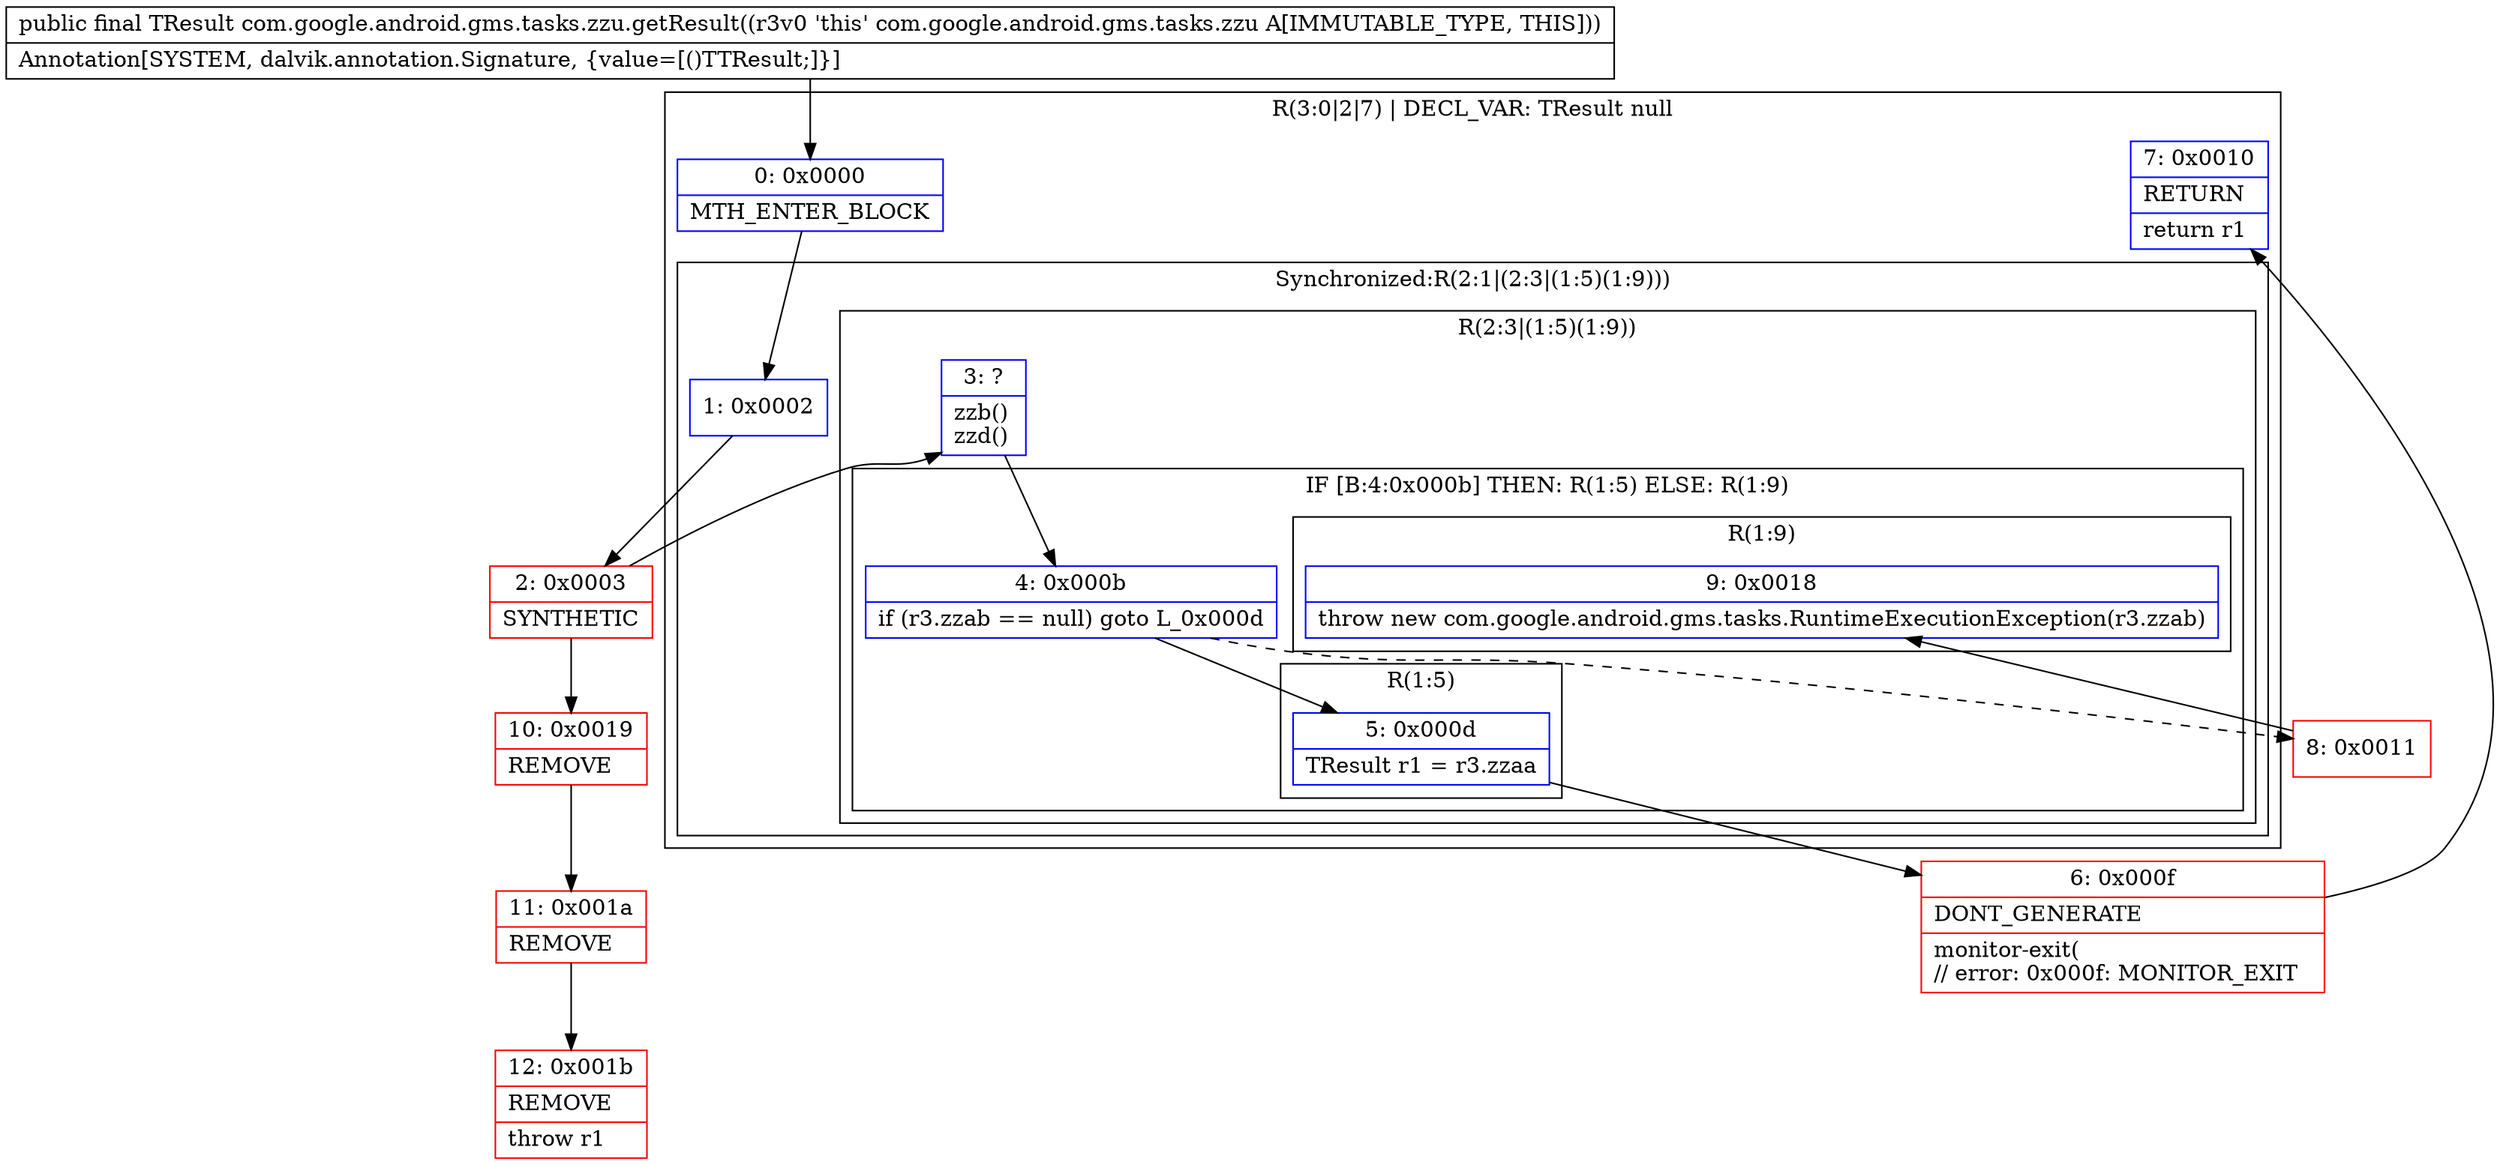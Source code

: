 digraph "CFG forcom.google.android.gms.tasks.zzu.getResult()Ljava\/lang\/Object;" {
subgraph cluster_Region_738366481 {
label = "R(3:0|2|7) | DECL_VAR: TResult null\l";
node [shape=record,color=blue];
Node_0 [shape=record,label="{0\:\ 0x0000|MTH_ENTER_BLOCK\l}"];
subgraph cluster_SynchronizedRegion_106461271 {
label = "Synchronized:R(2:1|(2:3|(1:5)(1:9)))";
node [shape=record,color=blue];
Node_1 [shape=record,label="{1\:\ 0x0002}"];
subgraph cluster_Region_1787615888 {
label = "R(2:3|(1:5)(1:9))";
node [shape=record,color=blue];
Node_3 [shape=record,label="{3\:\ ?|zzb()\lzzd()\l}"];
subgraph cluster_IfRegion_1941119422 {
label = "IF [B:4:0x000b] THEN: R(1:5) ELSE: R(1:9)";
node [shape=record,color=blue];
Node_4 [shape=record,label="{4\:\ 0x000b|if (r3.zzab == null) goto L_0x000d\l}"];
subgraph cluster_Region_375584509 {
label = "R(1:5)";
node [shape=record,color=blue];
Node_5 [shape=record,label="{5\:\ 0x000d|TResult r1 = r3.zzaa\l}"];
}
subgraph cluster_Region_1828583130 {
label = "R(1:9)";
node [shape=record,color=blue];
Node_9 [shape=record,label="{9\:\ 0x0018|throw new com.google.android.gms.tasks.RuntimeExecutionException(r3.zzab)\l}"];
}
}
}
}
Node_7 [shape=record,label="{7\:\ 0x0010|RETURN\l|return r1\l}"];
}
Node_2 [shape=record,color=red,label="{2\:\ 0x0003|SYNTHETIC\l}"];
Node_6 [shape=record,color=red,label="{6\:\ 0x000f|DONT_GENERATE\l|monitor\-exit(\l\/\/ error: 0x000f: MONITOR_EXIT  \l}"];
Node_8 [shape=record,color=red,label="{8\:\ 0x0011}"];
Node_10 [shape=record,color=red,label="{10\:\ 0x0019|REMOVE\l}"];
Node_11 [shape=record,color=red,label="{11\:\ 0x001a|REMOVE\l}"];
Node_12 [shape=record,color=red,label="{12\:\ 0x001b|REMOVE\l|throw r1\l}"];
MethodNode[shape=record,label="{public final TResult com.google.android.gms.tasks.zzu.getResult((r3v0 'this' com.google.android.gms.tasks.zzu A[IMMUTABLE_TYPE, THIS]))  | Annotation[SYSTEM, dalvik.annotation.Signature, \{value=[()TTResult;]\}]\l}"];
MethodNode -> Node_0;
Node_0 -> Node_1;
Node_1 -> Node_2;
Node_3 -> Node_4;
Node_4 -> Node_5;
Node_4 -> Node_8[style=dashed];
Node_5 -> Node_6;
Node_2 -> Node_3;
Node_2 -> Node_10;
Node_6 -> Node_7;
Node_8 -> Node_9;
Node_10 -> Node_11;
Node_11 -> Node_12;
}

